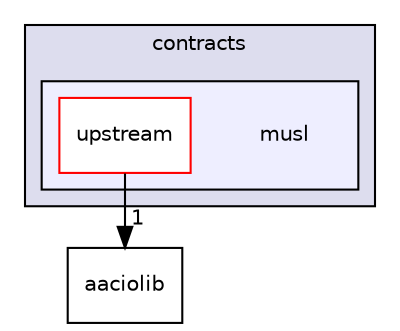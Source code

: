 digraph "contracts/musl" {
  compound=true
  node [ fontsize="10", fontname="Helvetica"];
  edge [ labelfontsize="10", labelfontname="Helvetica"];
  subgraph clusterdir_ae9b15dd87e066e1908bbd90e8f38627 {
    graph [ bgcolor="#ddddee", pencolor="black", label="contracts" fontname="Helvetica", fontsize="10", URL="dir_ae9b15dd87e066e1908bbd90e8f38627.html"]
  subgraph clusterdir_50d7137a7301a66ec452987911b28b88 {
    graph [ bgcolor="#eeeeff", pencolor="black", label="" URL="dir_50d7137a7301a66ec452987911b28b88.html"];
    dir_50d7137a7301a66ec452987911b28b88 [shape=plaintext label="musl"];
    dir_e7119fa5fcee776f341ae23037d13ccb [shape=box label="upstream" color="red" fillcolor="white" style="filled" URL="dir_e7119fa5fcee776f341ae23037d13ccb.html"];
  }
  }
  dir_eebd46385ac17dfe81e47e86b6b64bf0 [shape=box label="aaciolib" URL="dir_eebd46385ac17dfe81e47e86b6b64bf0.html"];
  dir_e7119fa5fcee776f341ae23037d13ccb->dir_eebd46385ac17dfe81e47e86b6b64bf0 [headlabel="1", labeldistance=1.5 headhref="dir_000021_000015.html"];
}
